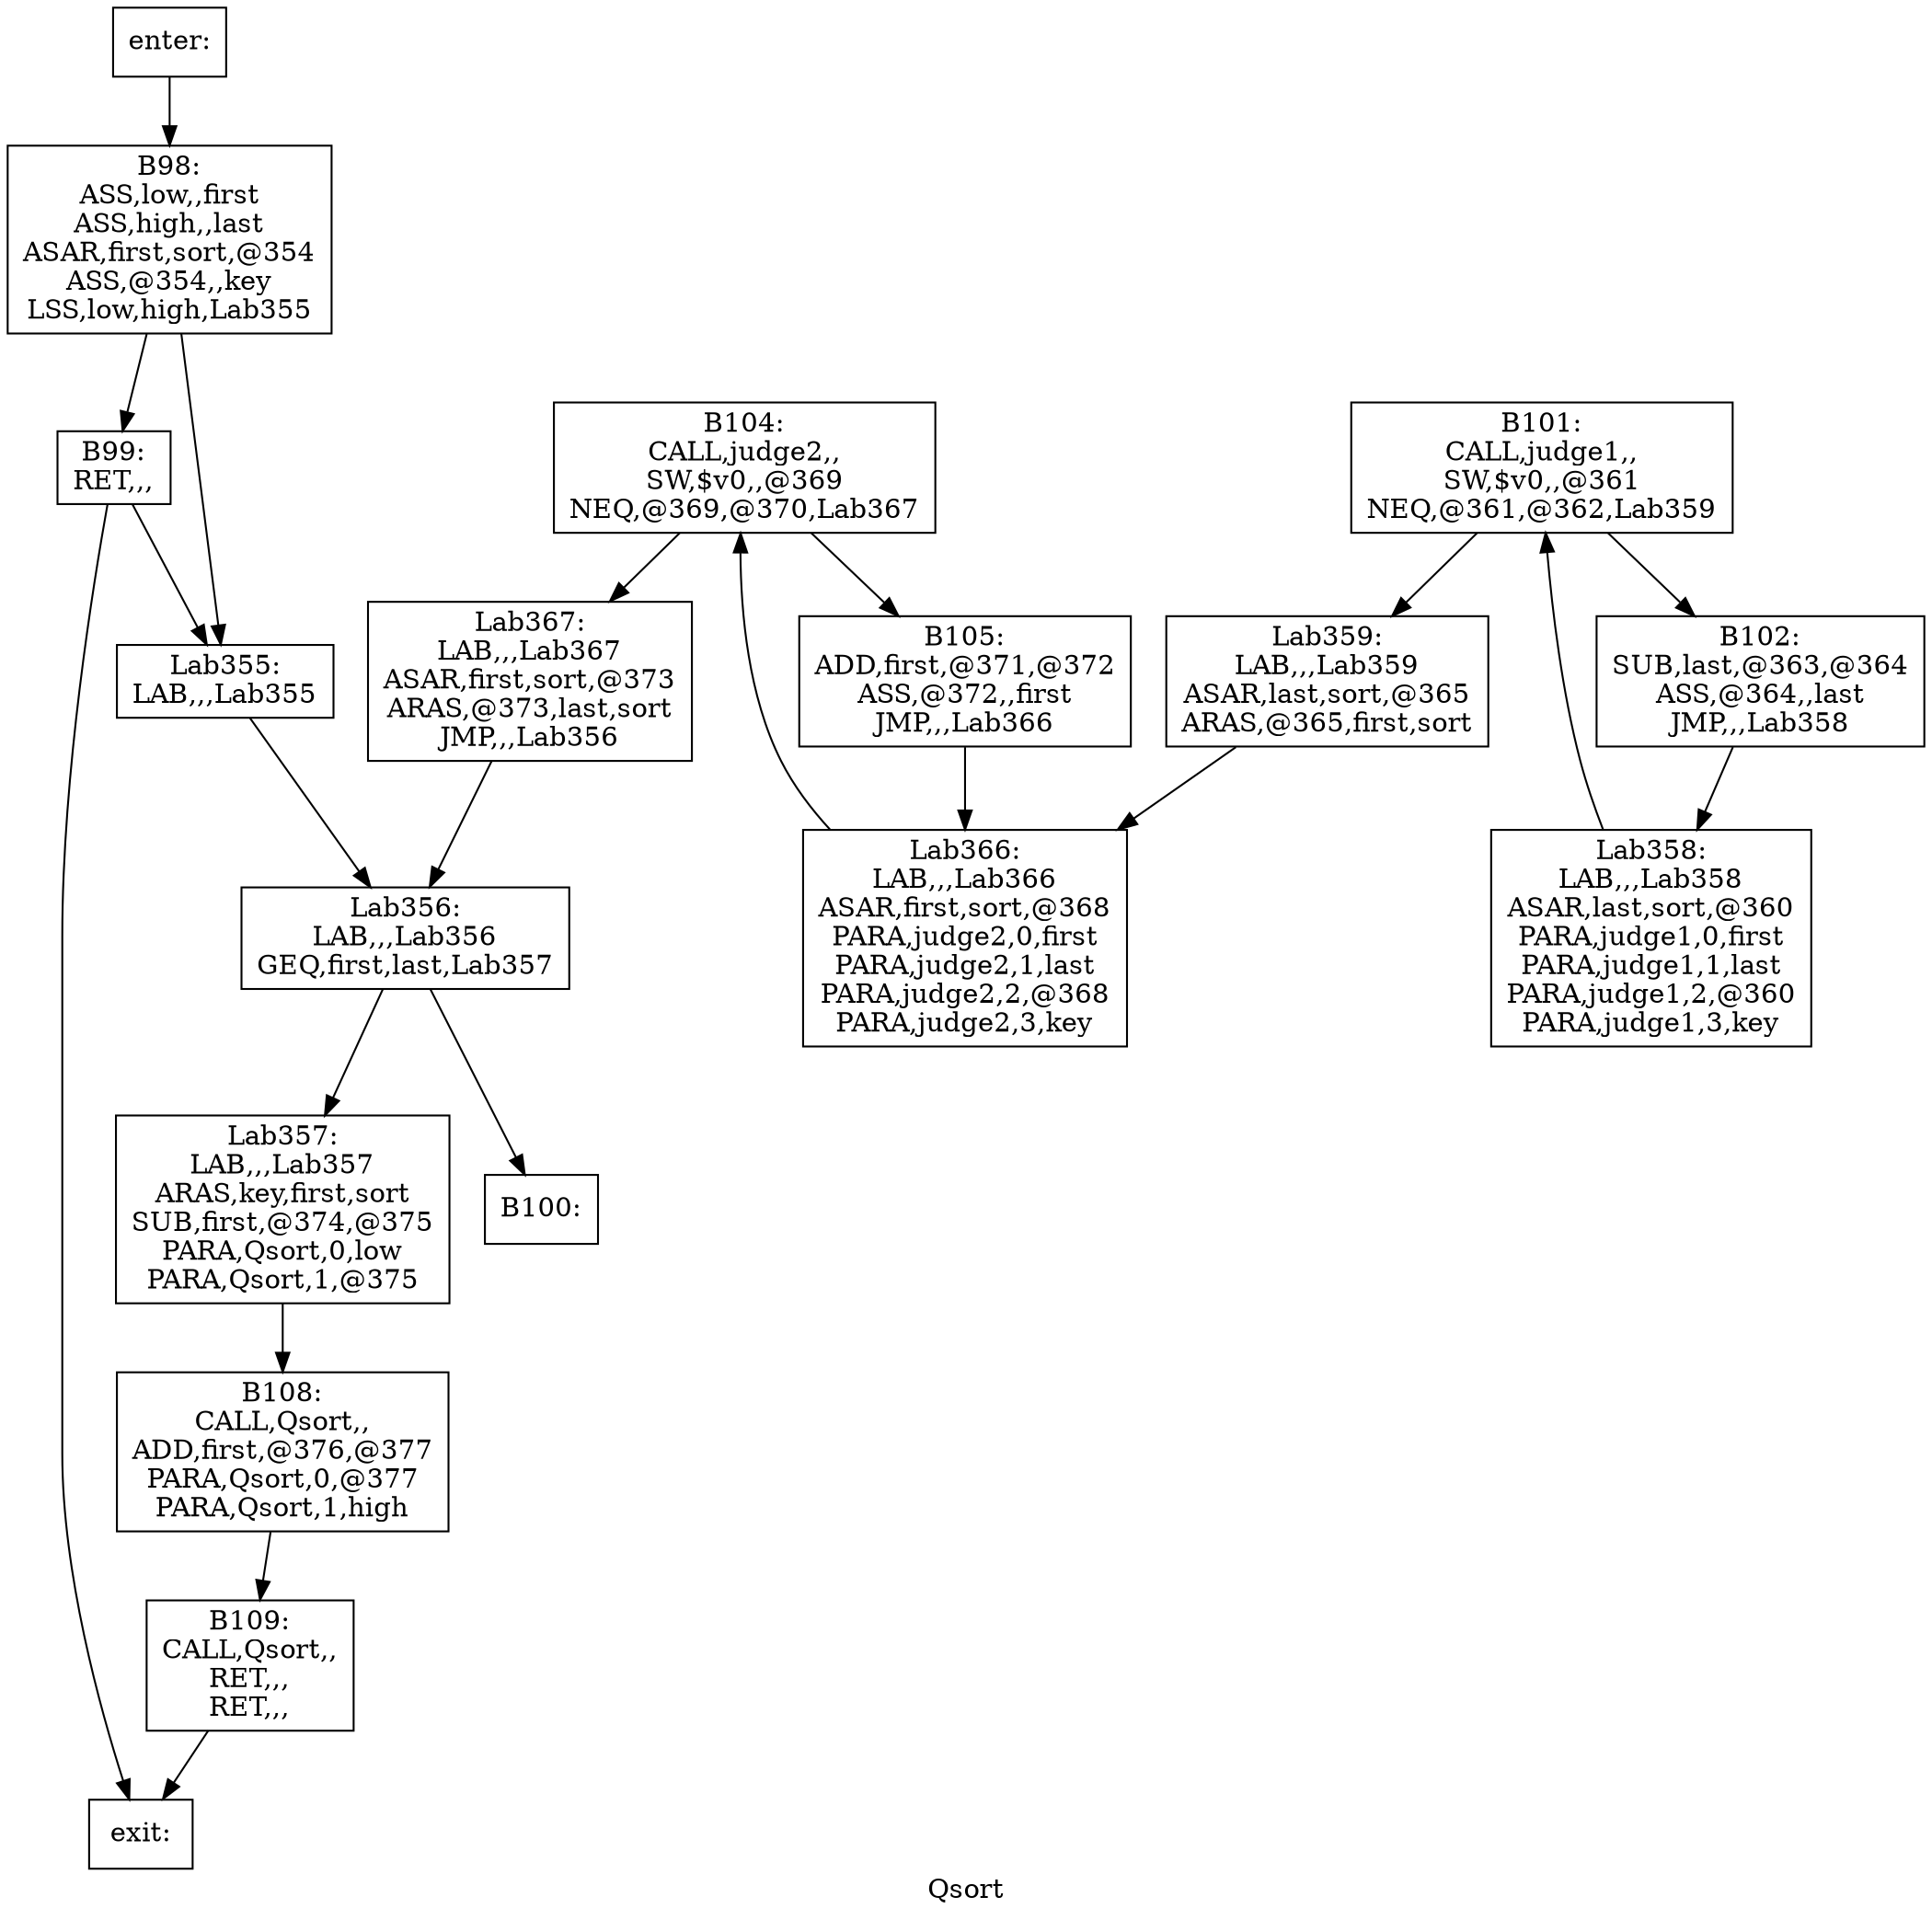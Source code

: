 digraph Qsort{
label =Qsort
B100[label="B100:\n" shape=box]
B101[label="B101:\nCALL,judge1,,\nSW,$v0,,@361\nNEQ,@361,@362,Lab359\n" shape=box]
B102[label="B102:\nSUB,last,@363,@364\nASS,@364,,last\nJMP,,,Lab358\n" shape=box]
B104[label="B104:\nCALL,judge2,,\nSW,$v0,,@369\nNEQ,@369,@370,Lab367\n" shape=box]
B105[label="B105:\nADD,first,@371,@372\nASS,@372,,first\nJMP,,,Lab366\n" shape=box]
B108[label="B108:\nCALL,Qsort,,\nADD,first,@376,@377\nPARA,Qsort,0,@377\nPARA,Qsort,1,high\n" shape=box]
B109[label="B109:\nCALL,Qsort,,\nRET,,,\nRET,,,\n" shape=box]
B98[label="B98:\nASS,low,,first\nASS,high,,last\nASAR,first,sort,@354\nASS,@354,,key\nLSS,low,high,Lab355\n" shape=box]
B99[label="B99:\nRET,,,\n" shape=box]
Lab355[label="Lab355:\nLAB,,,Lab355\n" shape=box]
Lab356[label="Lab356:\nLAB,,,Lab356\nGEQ,first,last,Lab357\n" shape=box]
Lab357[label="Lab357:\nLAB,,,Lab357\nARAS,key,first,sort\nSUB,first,@374,@375\nPARA,Qsort,0,low\nPARA,Qsort,1,@375\n" shape=box]
Lab358[label="Lab358:\nLAB,,,Lab358\nASAR,last,sort,@360\nPARA,judge1,0,first\nPARA,judge1,1,last\nPARA,judge1,2,@360\nPARA,judge1,3,key\n" shape=box]
Lab359[label="Lab359:\nLAB,,,Lab359\nASAR,last,sort,@365\nARAS,@365,first,sort\n" shape=box]
Lab366[label="Lab366:\nLAB,,,Lab366\nASAR,first,sort,@368\nPARA,judge2,0,first\nPARA,judge2,1,last\nPARA,judge2,2,@368\nPARA,judge2,3,key\n" shape=box]
Lab367[label="Lab367:\nLAB,,,Lab367\nASAR,first,sort,@373\nARAS,@373,last,sort\nJMP,,,Lab356\n" shape=box]
enter[label="enter:\n" shape=box]
exit[label="exit:\n" shape=box]
B101->B102
B101->Lab359
B102->Lab358
B104->B105
B104->Lab367
B105->Lab366
B108->B109
B109->exit
B98->B99
B98->Lab355
B99->Lab355
B99->exit
Lab355->Lab356
Lab356->B100
Lab356->Lab357
Lab357->B108
Lab358->B101
Lab359->Lab366
Lab366->B104
Lab367->Lab356
enter->B98
}
